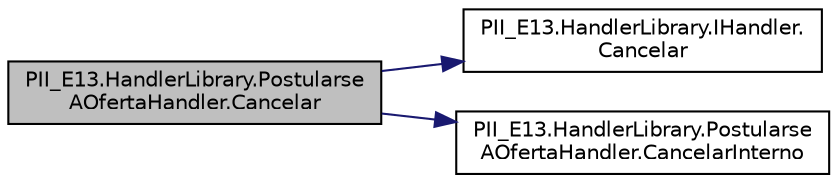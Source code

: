 digraph "PII_E13.HandlerLibrary.PostularseAOfertaHandler.Cancelar"
{
 // INTERACTIVE_SVG=YES
 // LATEX_PDF_SIZE
  edge [fontname="Helvetica",fontsize="10",labelfontname="Helvetica",labelfontsize="10"];
  node [fontname="Helvetica",fontsize="10",shape=record];
  rankdir="LR";
  Node1 [label="PII_E13.HandlerLibrary.Postularse\lAOfertaHandler.Cancelar",height=0.2,width=0.4,color="black", fillcolor="grey75", style="filled", fontcolor="black",tooltip="Retorna este \"handler\" al estado inicial."];
  Node1 -> Node2 [color="midnightblue",fontsize="10",style="solid",fontname="Helvetica"];
  Node2 [label="PII_E13.HandlerLibrary.IHandler.\lCancelar",height=0.2,width=0.4,color="black", fillcolor="white", style="filled",URL="$interfacePII__E13_1_1HandlerLibrary_1_1IHandler.html#a77352fe09501078c025d8c323783c4f8",tooltip="Retorna este \"handler\" al estado inicial y cancela el próximo \"handler\" si existe...."];
  Node1 -> Node3 [color="midnightblue",fontsize="10",style="solid",fontname="Helvetica"];
  Node3 [label="PII_E13.HandlerLibrary.Postularse\lAOfertaHandler.CancelarInterno",height=0.2,width=0.4,color="black", fillcolor="white", style="filled",URL="$classPII__E13_1_1HandlerLibrary_1_1PostularseAOfertaHandler.html#aaa69e842d8c0dd46eb4221b6bac56a33",tooltip="Retorna este \"handler\" al estado inicial."];
}
